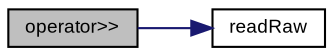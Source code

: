 digraph "operator&gt;&gt;"
{
  bgcolor="transparent";
  edge [fontname="Arial",fontsize="9",labelfontname="Arial",labelfontsize="9"];
  node [fontname="Arial",fontsize="9",shape=record];
  rankdir="LR";
  Node1 [label="operator\>\>",height=0.2,width=0.4,color="black", fillcolor="grey75", style="filled" fontcolor="black"];
  Node1 -> Node2 [color="midnightblue",fontsize="9",style="solid",fontname="Arial"];
  Node2 [label="readRaw",height=0.2,width=0.4,color="black",URL="$class_v_s_t_g_u_i_1_1_c_file_stream.html#a8be06b856a2a931e64a13e375363de6d"];
}
